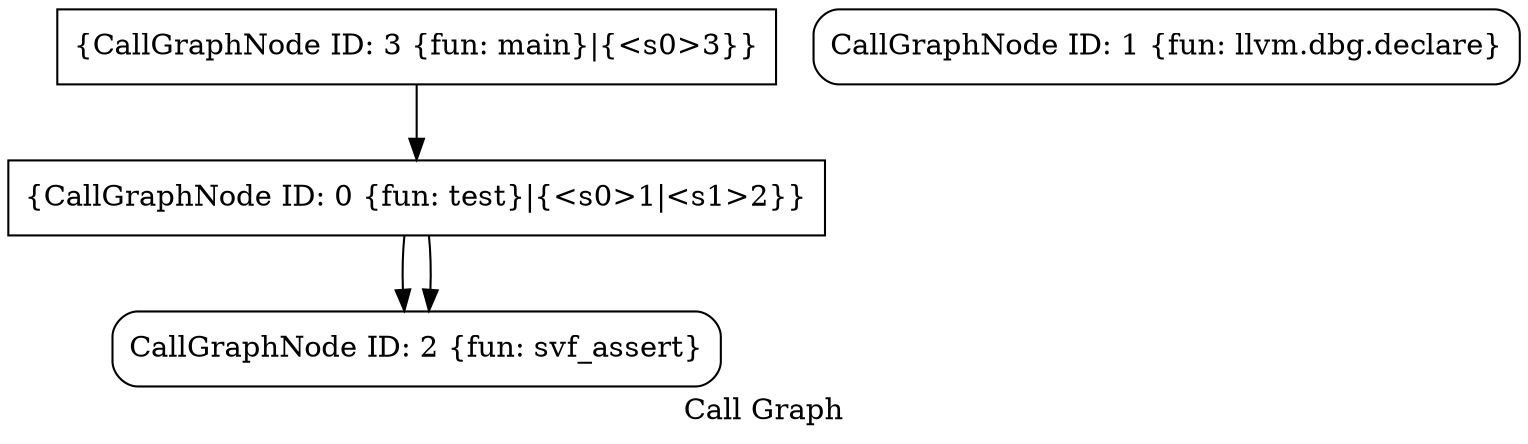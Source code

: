 digraph "Call Graph" {
	label="Call Graph";

	Node0x6170f36075a0 [shape=record,shape=box,label="{CallGraphNode ID: 3 \{fun: main\}|{<s0>3}}"];
	Node0x6170f36075a0:s0 -> Node0x6170f36110c0[color=black];
	Node0x6170f36111e0 [shape=record,shape=Mrecord,label="{CallGraphNode ID: 2 \{fun: svf_assert\}}"];
	Node0x6170f360b2d0 [shape=record,shape=Mrecord,label="{CallGraphNode ID: 1 \{fun: llvm.dbg.declare\}}"];
	Node0x6170f36110c0 [shape=record,shape=box,label="{CallGraphNode ID: 0 \{fun: test\}|{<s0>1|<s1>2}}"];
	Node0x6170f36110c0:s0 -> Node0x6170f36111e0[color=black];
	Node0x6170f36110c0:s1 -> Node0x6170f36111e0[color=black];
}
